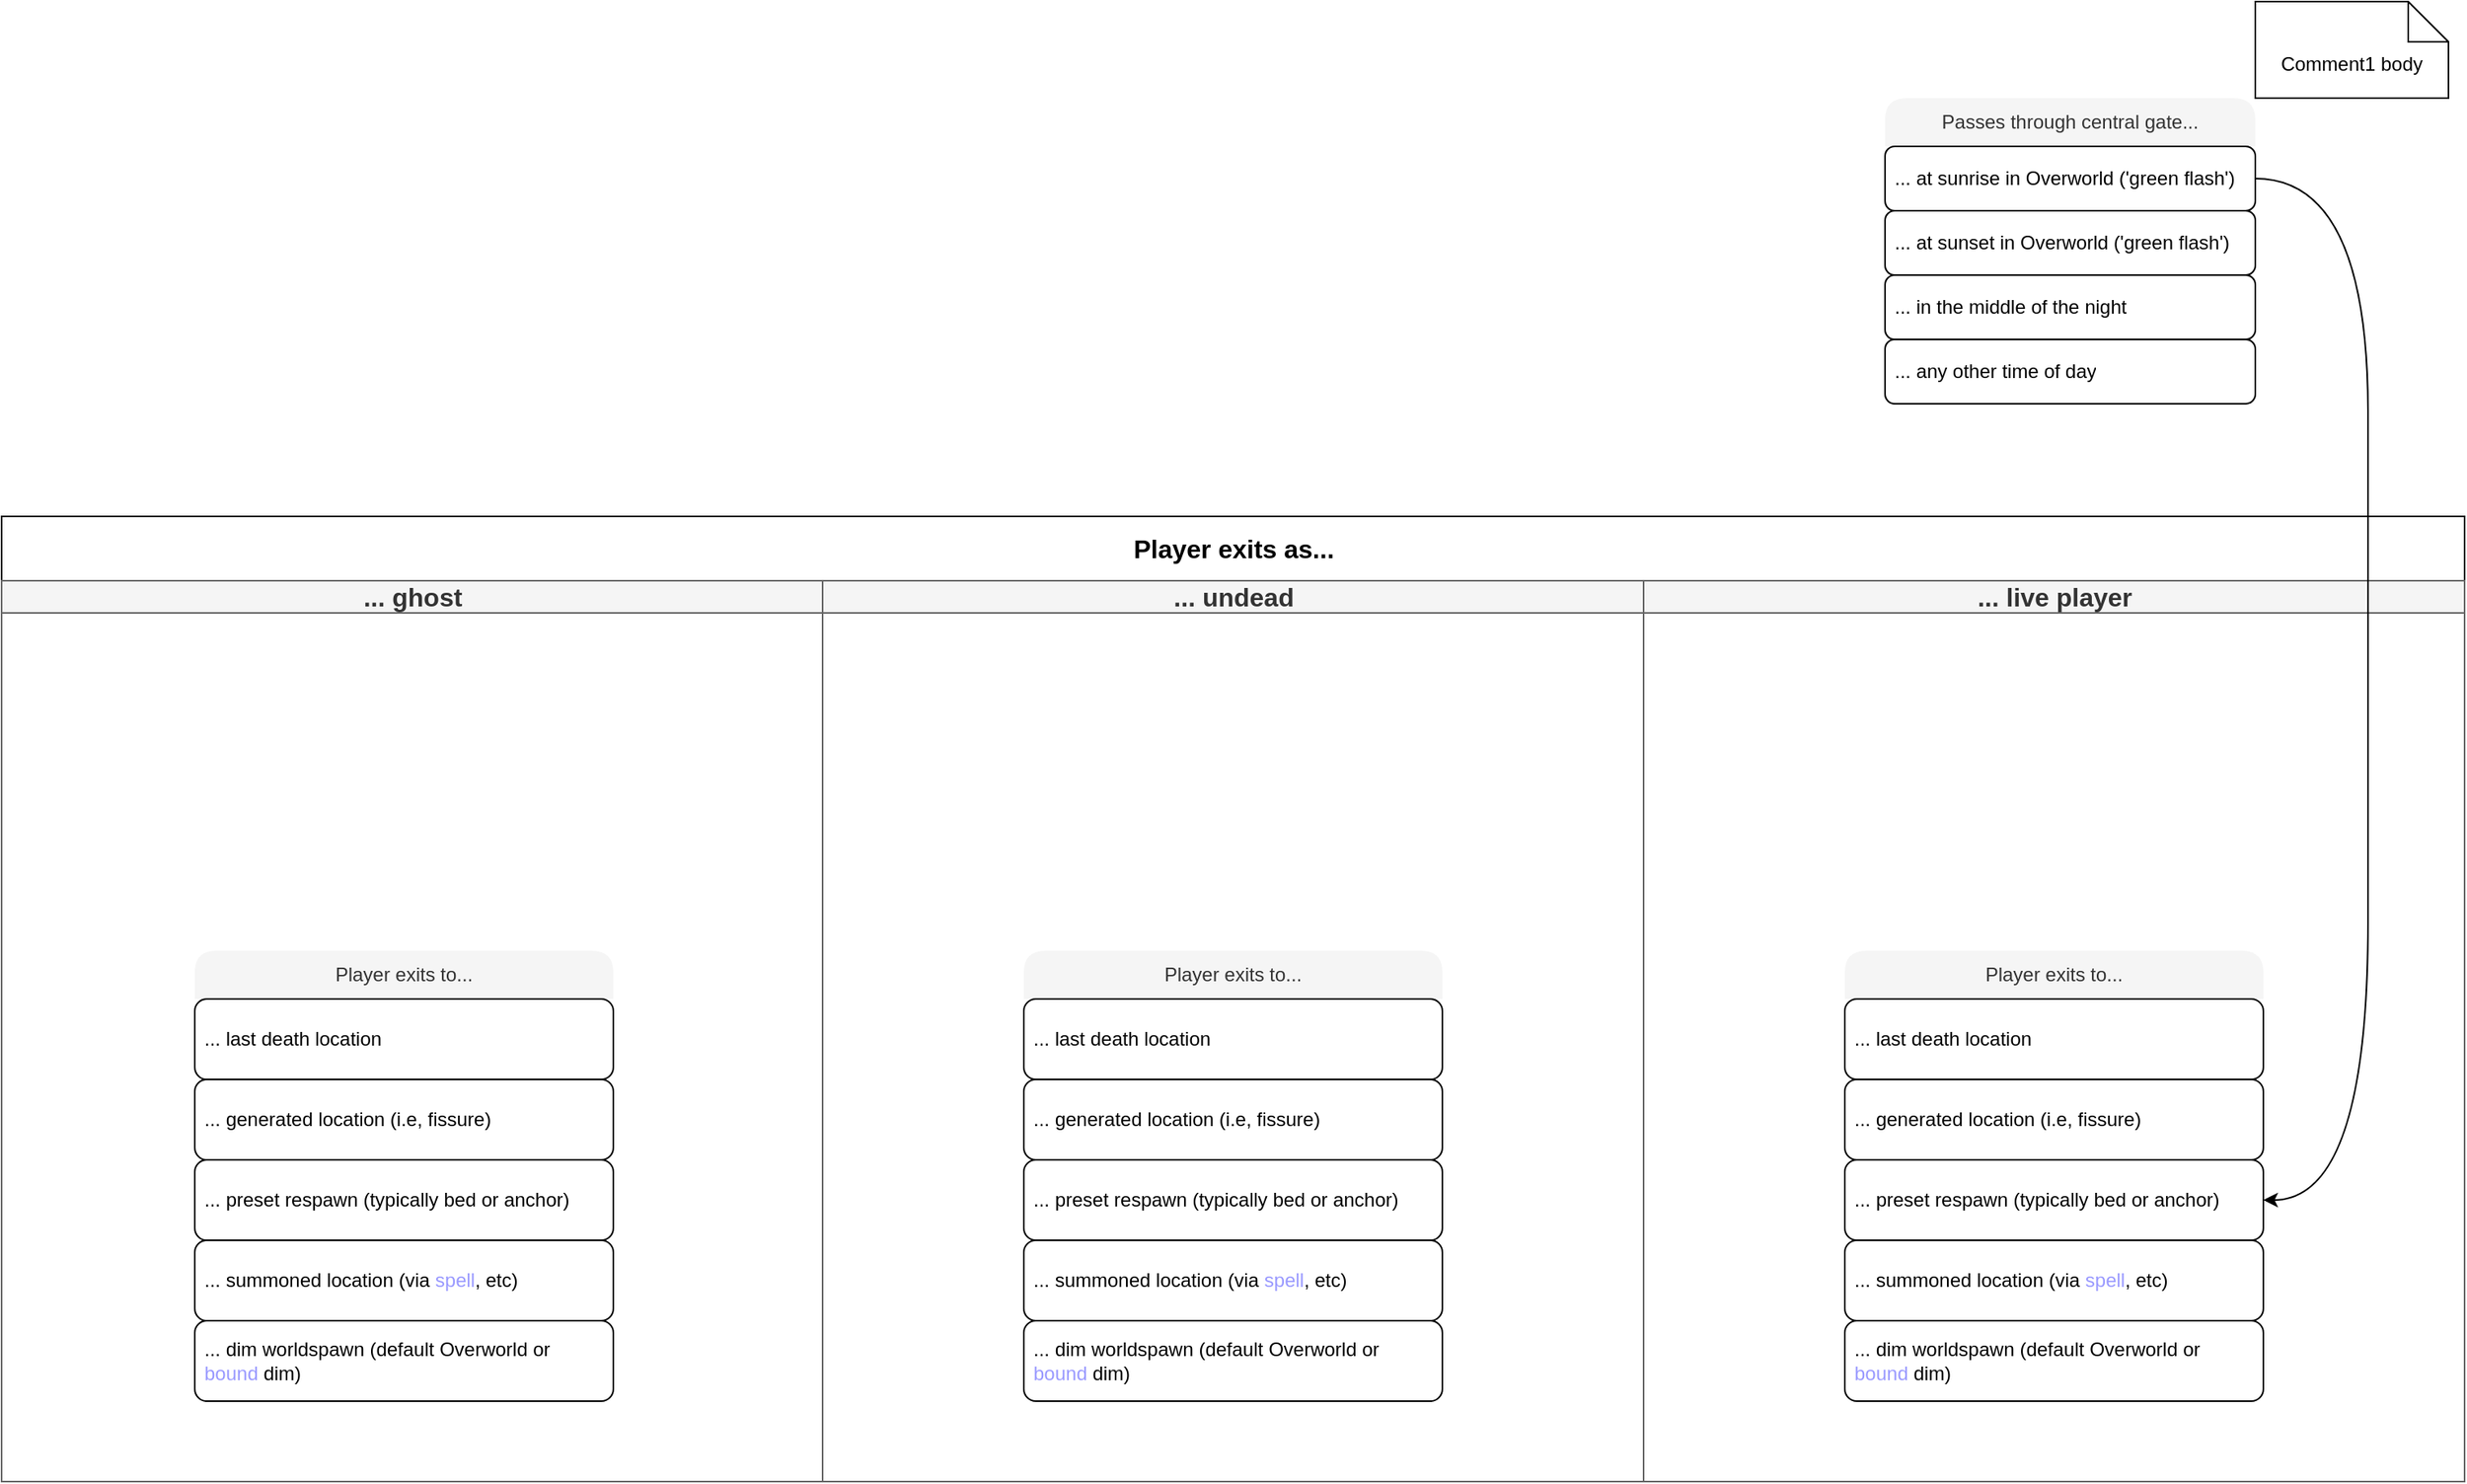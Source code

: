 <mxfile version="24.0.2" type="github">
  <diagram name="Page-1" id="ru8x-6SEYgcmRr3bDYl3">
    <mxGraphModel dx="2478" dy="2077" grid="1" gridSize="10" guides="1" tooltips="1" connect="1" arrows="1" fold="1" page="1" pageScale="1" pageWidth="850" pageHeight="1100" math="0" shadow="0">
      <root>
        <mxCell id="0" />
        <mxCell id="1" parent="0" />
        <mxCell id="r1Zy6kbpca9WmV-mYbv3-1" value="&lt;div style=&quot;font-size: 13px;&quot;&gt;&lt;font style=&quot;font-size: 16px;&quot;&gt;Player exits as...&lt;/font&gt;&lt;/div&gt;" style="swimlane;childLayout=stackLayout;resizeParent=1;resizeParentMax=0;startSize=40;html=1;" parent="1" vertex="1">
          <mxGeometry x="-200" y="140" width="1530" height="600" as="geometry" />
        </mxCell>
        <mxCell id="r1Zy6kbpca9WmV-mYbv3-2" value="&lt;div style=&quot;font-size: 13px;&quot;&gt;&lt;font style=&quot;font-size: 16px;&quot;&gt;... ghost&lt;/font&gt;&lt;/div&gt;" style="swimlane;startSize=20;html=1;fillColor=#f5f5f5;fontColor=#333333;strokeColor=#666666;" parent="r1Zy6kbpca9WmV-mYbv3-1" vertex="1">
          <mxGeometry y="40" width="510" height="560" as="geometry" />
        </mxCell>
        <mxCell id="r1Zy6kbpca9WmV-mYbv3-15" value="&lt;div&gt;Player exits to...&lt;/div&gt;" style="swimlane;fontStyle=0;childLayout=stackLayout;horizontal=1;startSize=30;horizontalStack=0;resizeParent=1;resizeParentMax=0;resizeLast=0;collapsible=1;marginBottom=0;whiteSpace=wrap;html=1;rounded=1;glass=0;strokeColor=none;fillColor=#f5f5f5;fontColor=#333333;" parent="r1Zy6kbpca9WmV-mYbv3-2" vertex="1">
          <mxGeometry x="120" y="230" width="260" height="280" as="geometry">
            <mxRectangle x="580" y="230" width="110" height="30" as="alternateBounds" />
          </mxGeometry>
        </mxCell>
        <mxCell id="r1Zy6kbpca9WmV-mYbv3-16" value="... last death location" style="text;align=left;verticalAlign=middle;spacingLeft=4;spacingRight=4;overflow=hidden;points=[[0,0.5],[1,0.5]];portConstraint=eastwest;rotatable=0;whiteSpace=wrap;html=1;rounded=1;comic=0;strokeColor=default;imageWidth=24;imageAspect=1;" parent="r1Zy6kbpca9WmV-mYbv3-15" vertex="1">
          <mxGeometry y="30" width="260" height="50" as="geometry" />
        </mxCell>
        <mxCell id="r1Zy6kbpca9WmV-mYbv3-17" value="&lt;div&gt;... generated location (i.e, fissure)&lt;br&gt;&lt;/div&gt;" style="text;strokeColor=default;fillColor=none;align=left;verticalAlign=middle;spacingLeft=4;spacingRight=4;overflow=hidden;points=[[0,0.5],[1,0.5]];portConstraint=eastwest;rotatable=0;whiteSpace=wrap;html=1;rounded=1;" parent="r1Zy6kbpca9WmV-mYbv3-15" vertex="1">
          <mxGeometry y="80" width="260" height="50" as="geometry" />
        </mxCell>
        <mxCell id="r1Zy6kbpca9WmV-mYbv3-18" value="&lt;div style=&quot;&quot;&gt;... preset respawn &lt;font style=&quot;font-size: 12px;&quot;&gt;(typically bed or anchor)&lt;/font&gt;&lt;/div&gt;" style="text;strokeColor=default;fillColor=none;align=left;verticalAlign=middle;spacingLeft=4;spacingRight=4;overflow=hidden;points=[[0,0.5],[1,0.5]];portConstraint=eastwest;rotatable=0;whiteSpace=wrap;html=1;rounded=1;" parent="r1Zy6kbpca9WmV-mYbv3-15" vertex="1">
          <mxGeometry y="130" width="260" height="50" as="geometry" />
        </mxCell>
        <mxCell id="r1Zy6kbpca9WmV-mYbv3-19" value="&lt;div&gt;... summoned location (via &lt;font color=&quot;#9999ff&quot;&gt;spell&lt;/font&gt;, etc)&lt;br&gt;&lt;/div&gt;" style="text;strokeColor=default;fillColor=none;align=left;verticalAlign=middle;spacingLeft=4;spacingRight=4;overflow=hidden;points=[[0,0.5],[1,0.5]];portConstraint=eastwest;rotatable=0;whiteSpace=wrap;html=1;rounded=1;" parent="r1Zy6kbpca9WmV-mYbv3-15" vertex="1">
          <mxGeometry y="180" width="260" height="50" as="geometry" />
        </mxCell>
        <mxCell id="r1Zy6kbpca9WmV-mYbv3-20" value="&lt;div&gt;... dim worldspawn (default Overworld or &lt;font color=&quot;#9999ff&quot;&gt;bound &lt;/font&gt;dim)&lt;/div&gt;" style="text;strokeColor=default;fillColor=none;align=left;verticalAlign=middle;spacingLeft=4;spacingRight=4;overflow=hidden;points=[[0,0.5],[1,0.5]];portConstraint=eastwest;rotatable=0;whiteSpace=wrap;html=1;rounded=1;" parent="r1Zy6kbpca9WmV-mYbv3-15" vertex="1">
          <mxGeometry y="230" width="260" height="50" as="geometry" />
        </mxCell>
        <mxCell id="r1Zy6kbpca9WmV-mYbv3-3" value="&lt;div style=&quot;font-size: 13px;&quot;&gt;&lt;font style=&quot;font-size: 16px;&quot;&gt;... undead&lt;/font&gt;&lt;/div&gt;" style="swimlane;startSize=20;html=1;fillColor=#f5f5f5;fontColor=#333333;strokeColor=#666666;" parent="r1Zy6kbpca9WmV-mYbv3-1" vertex="1">
          <mxGeometry x="510" y="40" width="510" height="560" as="geometry" />
        </mxCell>
        <mxCell id="r1Zy6kbpca9WmV-mYbv3-21" value="&lt;div&gt;Player exits to...&lt;/div&gt;" style="swimlane;fontStyle=0;childLayout=stackLayout;horizontal=1;startSize=30;horizontalStack=0;resizeParent=1;resizeParentMax=0;resizeLast=0;collapsible=1;marginBottom=0;whiteSpace=wrap;html=1;rounded=1;glass=0;strokeColor=none;fillColor=#f5f5f5;fontColor=#333333;" parent="r1Zy6kbpca9WmV-mYbv3-3" vertex="1">
          <mxGeometry x="125" y="230" width="260" height="280" as="geometry">
            <mxRectangle x="580" y="230" width="110" height="30" as="alternateBounds" />
          </mxGeometry>
        </mxCell>
        <mxCell id="r1Zy6kbpca9WmV-mYbv3-22" value="... last death location" style="text;align=left;verticalAlign=middle;spacingLeft=4;spacingRight=4;overflow=hidden;points=[[0,0.5],[1,0.5]];portConstraint=eastwest;rotatable=0;whiteSpace=wrap;html=1;rounded=1;comic=0;strokeColor=default;imageWidth=24;imageAspect=1;" parent="r1Zy6kbpca9WmV-mYbv3-21" vertex="1">
          <mxGeometry y="30" width="260" height="50" as="geometry" />
        </mxCell>
        <mxCell id="r1Zy6kbpca9WmV-mYbv3-23" value="&lt;div&gt;... generated location (i.e, fissure)&lt;br&gt;&lt;/div&gt;" style="text;strokeColor=default;fillColor=none;align=left;verticalAlign=middle;spacingLeft=4;spacingRight=4;overflow=hidden;points=[[0,0.5],[1,0.5]];portConstraint=eastwest;rotatable=0;whiteSpace=wrap;html=1;rounded=1;" parent="r1Zy6kbpca9WmV-mYbv3-21" vertex="1">
          <mxGeometry y="80" width="260" height="50" as="geometry" />
        </mxCell>
        <mxCell id="r1Zy6kbpca9WmV-mYbv3-24" value="&lt;div style=&quot;&quot;&gt;... preset respawn &lt;font style=&quot;font-size: 12px;&quot;&gt;(typically bed or anchor)&lt;/font&gt;&lt;/div&gt;" style="text;strokeColor=default;fillColor=none;align=left;verticalAlign=middle;spacingLeft=4;spacingRight=4;overflow=hidden;points=[[0,0.5],[1,0.5]];portConstraint=eastwest;rotatable=0;whiteSpace=wrap;html=1;rounded=1;" parent="r1Zy6kbpca9WmV-mYbv3-21" vertex="1">
          <mxGeometry y="130" width="260" height="50" as="geometry" />
        </mxCell>
        <mxCell id="r1Zy6kbpca9WmV-mYbv3-25" value="&lt;div&gt;... summoned location (via &lt;font color=&quot;#9999ff&quot;&gt;spell&lt;/font&gt;, etc)&lt;br&gt;&lt;/div&gt;" style="text;strokeColor=default;fillColor=none;align=left;verticalAlign=middle;spacingLeft=4;spacingRight=4;overflow=hidden;points=[[0,0.5],[1,0.5]];portConstraint=eastwest;rotatable=0;whiteSpace=wrap;html=1;rounded=1;" parent="r1Zy6kbpca9WmV-mYbv3-21" vertex="1">
          <mxGeometry y="180" width="260" height="50" as="geometry" />
        </mxCell>
        <mxCell id="r1Zy6kbpca9WmV-mYbv3-26" value="&lt;div&gt;... dim worldspawn (default Overworld or &lt;font color=&quot;#9999ff&quot;&gt;bound &lt;/font&gt;dim)&lt;/div&gt;" style="text;strokeColor=default;fillColor=none;align=left;verticalAlign=middle;spacingLeft=4;spacingRight=4;overflow=hidden;points=[[0,0.5],[1,0.5]];portConstraint=eastwest;rotatable=0;whiteSpace=wrap;html=1;rounded=1;" parent="r1Zy6kbpca9WmV-mYbv3-21" vertex="1">
          <mxGeometry y="230" width="260" height="50" as="geometry" />
        </mxCell>
        <mxCell id="r1Zy6kbpca9WmV-mYbv3-4" value="&lt;div style=&quot;font-size: 13px;&quot;&gt;&lt;font style=&quot;font-size: 16px;&quot;&gt;... live player&lt;/font&gt;&lt;/div&gt;" style="swimlane;startSize=20;html=1;fillColor=#f5f5f5;fontColor=#333333;strokeColor=#666666;" parent="r1Zy6kbpca9WmV-mYbv3-1" vertex="1">
          <mxGeometry x="1020" y="40" width="510" height="560" as="geometry" />
        </mxCell>
        <mxCell id="r1Zy6kbpca9WmV-mYbv3-27" value="&lt;div&gt;Player exits to...&lt;/div&gt;" style="swimlane;fontStyle=0;childLayout=stackLayout;horizontal=1;startSize=30;horizontalStack=0;resizeParent=1;resizeParentMax=0;resizeLast=0;collapsible=1;marginBottom=0;whiteSpace=wrap;html=1;rounded=1;glass=0;strokeColor=none;fillColor=#f5f5f5;fontColor=#333333;" parent="r1Zy6kbpca9WmV-mYbv3-4" vertex="1">
          <mxGeometry x="125" y="230" width="260" height="280" as="geometry">
            <mxRectangle x="580" y="230" width="110" height="30" as="alternateBounds" />
          </mxGeometry>
        </mxCell>
        <mxCell id="r1Zy6kbpca9WmV-mYbv3-28" value="... last death location" style="text;align=left;verticalAlign=middle;spacingLeft=4;spacingRight=4;overflow=hidden;points=[[0,0.5],[1,0.5]];portConstraint=eastwest;rotatable=0;whiteSpace=wrap;html=1;rounded=1;comic=0;strokeColor=default;imageWidth=24;imageAspect=1;" parent="r1Zy6kbpca9WmV-mYbv3-27" vertex="1">
          <mxGeometry y="30" width="260" height="50" as="geometry" />
        </mxCell>
        <mxCell id="r1Zy6kbpca9WmV-mYbv3-29" value="&lt;div&gt;... generated location (i.e, fissure)&lt;br&gt;&lt;/div&gt;" style="text;strokeColor=default;fillColor=none;align=left;verticalAlign=middle;spacingLeft=4;spacingRight=4;overflow=hidden;points=[[0,0.5],[1,0.5]];portConstraint=eastwest;rotatable=0;whiteSpace=wrap;html=1;rounded=1;" parent="r1Zy6kbpca9WmV-mYbv3-27" vertex="1">
          <mxGeometry y="80" width="260" height="50" as="geometry" />
        </mxCell>
        <mxCell id="r1Zy6kbpca9WmV-mYbv3-30" value="&lt;div style=&quot;&quot;&gt;... preset respawn &lt;font style=&quot;font-size: 12px;&quot;&gt;(typically bed or anchor)&lt;/font&gt;&lt;/div&gt;" style="text;strokeColor=default;fillColor=none;align=left;verticalAlign=middle;spacingLeft=4;spacingRight=4;overflow=hidden;points=[[0,0.5],[1,0.5]];portConstraint=eastwest;rotatable=0;whiteSpace=wrap;html=1;rounded=1;" parent="r1Zy6kbpca9WmV-mYbv3-27" vertex="1">
          <mxGeometry y="130" width="260" height="50" as="geometry" />
        </mxCell>
        <mxCell id="r1Zy6kbpca9WmV-mYbv3-31" value="&lt;div&gt;... summoned location (via &lt;font color=&quot;#9999ff&quot;&gt;spell&lt;/font&gt;, etc)&lt;br&gt;&lt;/div&gt;" style="text;strokeColor=default;fillColor=none;align=left;verticalAlign=middle;spacingLeft=4;spacingRight=4;overflow=hidden;points=[[0,0.5],[1,0.5]];portConstraint=eastwest;rotatable=0;whiteSpace=wrap;html=1;rounded=1;" parent="r1Zy6kbpca9WmV-mYbv3-27" vertex="1">
          <mxGeometry y="180" width="260" height="50" as="geometry" />
        </mxCell>
        <mxCell id="r1Zy6kbpca9WmV-mYbv3-32" value="&lt;div&gt;... dim worldspawn (default Overworld or &lt;font color=&quot;#9999ff&quot;&gt;bound &lt;/font&gt;dim)&lt;/div&gt;" style="text;strokeColor=default;fillColor=none;align=left;verticalAlign=middle;spacingLeft=4;spacingRight=4;overflow=hidden;points=[[0,0.5],[1,0.5]];portConstraint=eastwest;rotatable=0;whiteSpace=wrap;html=1;rounded=1;" parent="r1Zy6kbpca9WmV-mYbv3-27" vertex="1">
          <mxGeometry y="230" width="260" height="50" as="geometry" />
        </mxCell>
        <mxCell id="r1Zy6kbpca9WmV-mYbv3-40" value="Passes through central gate..." style="swimlane;fontStyle=0;childLayout=stackLayout;horizontal=1;startSize=30;horizontalStack=0;resizeParent=1;resizeParentMax=0;resizeLast=0;collapsible=1;marginBottom=0;whiteSpace=wrap;html=1;rounded=1;strokeColor=none;fillColor=#f5f5f5;fontColor=#333333;" parent="1" vertex="1">
          <mxGeometry x="970" y="-120" width="230" height="190" as="geometry" />
        </mxCell>
        <mxCell id="NXboeLwOr5gCQjajVLQA-1" value="&lt;div&gt;... at sunrise in Overworld (&#39;green flash&#39;)&lt;/div&gt;" style="text;strokeColor=default;fillColor=none;align=left;verticalAlign=middle;spacingLeft=4;spacingRight=4;overflow=hidden;points=[[0,0.5],[1,0.5]];portConstraint=eastwest;rotatable=0;whiteSpace=wrap;html=1;rounded=1;" vertex="1" parent="r1Zy6kbpca9WmV-mYbv3-40">
          <mxGeometry y="30" width="230" height="40" as="geometry" />
        </mxCell>
        <mxCell id="r1Zy6kbpca9WmV-mYbv3-41" value="... at sunset in Overworld (&#39;green flash&#39;)" style="text;strokeColor=default;fillColor=none;align=left;verticalAlign=middle;spacingLeft=4;spacingRight=4;overflow=hidden;points=[[0,0.5],[1,0.5]];portConstraint=eastwest;rotatable=0;whiteSpace=wrap;html=1;rounded=1;" parent="r1Zy6kbpca9WmV-mYbv3-40" vertex="1">
          <mxGeometry y="70" width="230" height="40" as="geometry" />
        </mxCell>
        <mxCell id="r1Zy6kbpca9WmV-mYbv3-43" value="... in the middle of the night" style="text;strokeColor=default;fillColor=none;align=left;verticalAlign=middle;spacingLeft=4;spacingRight=4;overflow=hidden;points=[[0,0.5],[1,0.5]];portConstraint=eastwest;rotatable=0;whiteSpace=wrap;html=1;rounded=1;" parent="r1Zy6kbpca9WmV-mYbv3-40" vertex="1">
          <mxGeometry y="110" width="230" height="40" as="geometry" />
        </mxCell>
        <mxCell id="r1Zy6kbpca9WmV-mYbv3-42" value="... any other time of day" style="text;strokeColor=default;fillColor=none;align=left;verticalAlign=middle;spacingLeft=4;spacingRight=4;overflow=hidden;points=[[0,0.5],[1,0.5]];portConstraint=eastwest;rotatable=0;whiteSpace=wrap;html=1;rounded=1;" parent="r1Zy6kbpca9WmV-mYbv3-40" vertex="1">
          <mxGeometry y="150" width="230" height="40" as="geometry" />
        </mxCell>
        <mxCell id="NXboeLwOr5gCQjajVLQA-3" value="" style="curved=1;endArrow=classic;html=1;rounded=0;exitX=1;exitY=0.5;exitDx=0;exitDy=0;entryX=1;entryY=0.5;entryDx=0;entryDy=0;" edge="1" parent="1" source="NXboeLwOr5gCQjajVLQA-1" target="r1Zy6kbpca9WmV-mYbv3-30">
          <mxGeometry width="50" height="50" relative="1" as="geometry">
            <mxPoint x="1290" y="-60" as="sourcePoint" />
            <mxPoint x="1240" y="-10" as="targetPoint" />
            <Array as="points">
              <mxPoint x="1270" y="-70" />
              <mxPoint x="1270" y="220" />
              <mxPoint x="1270" y="565" />
            </Array>
          </mxGeometry>
        </mxCell>
        <mxCell id="NXboeLwOr5gCQjajVLQA-4" value="Comment1 body" style="shape=note2;boundedLbl=1;whiteSpace=wrap;html=1;size=25;verticalAlign=top;align=center;" vertex="1" parent="1">
          <mxGeometry x="1200" y="-180" width="120" height="60" as="geometry" />
        </mxCell>
      </root>
    </mxGraphModel>
  </diagram>
</mxfile>
